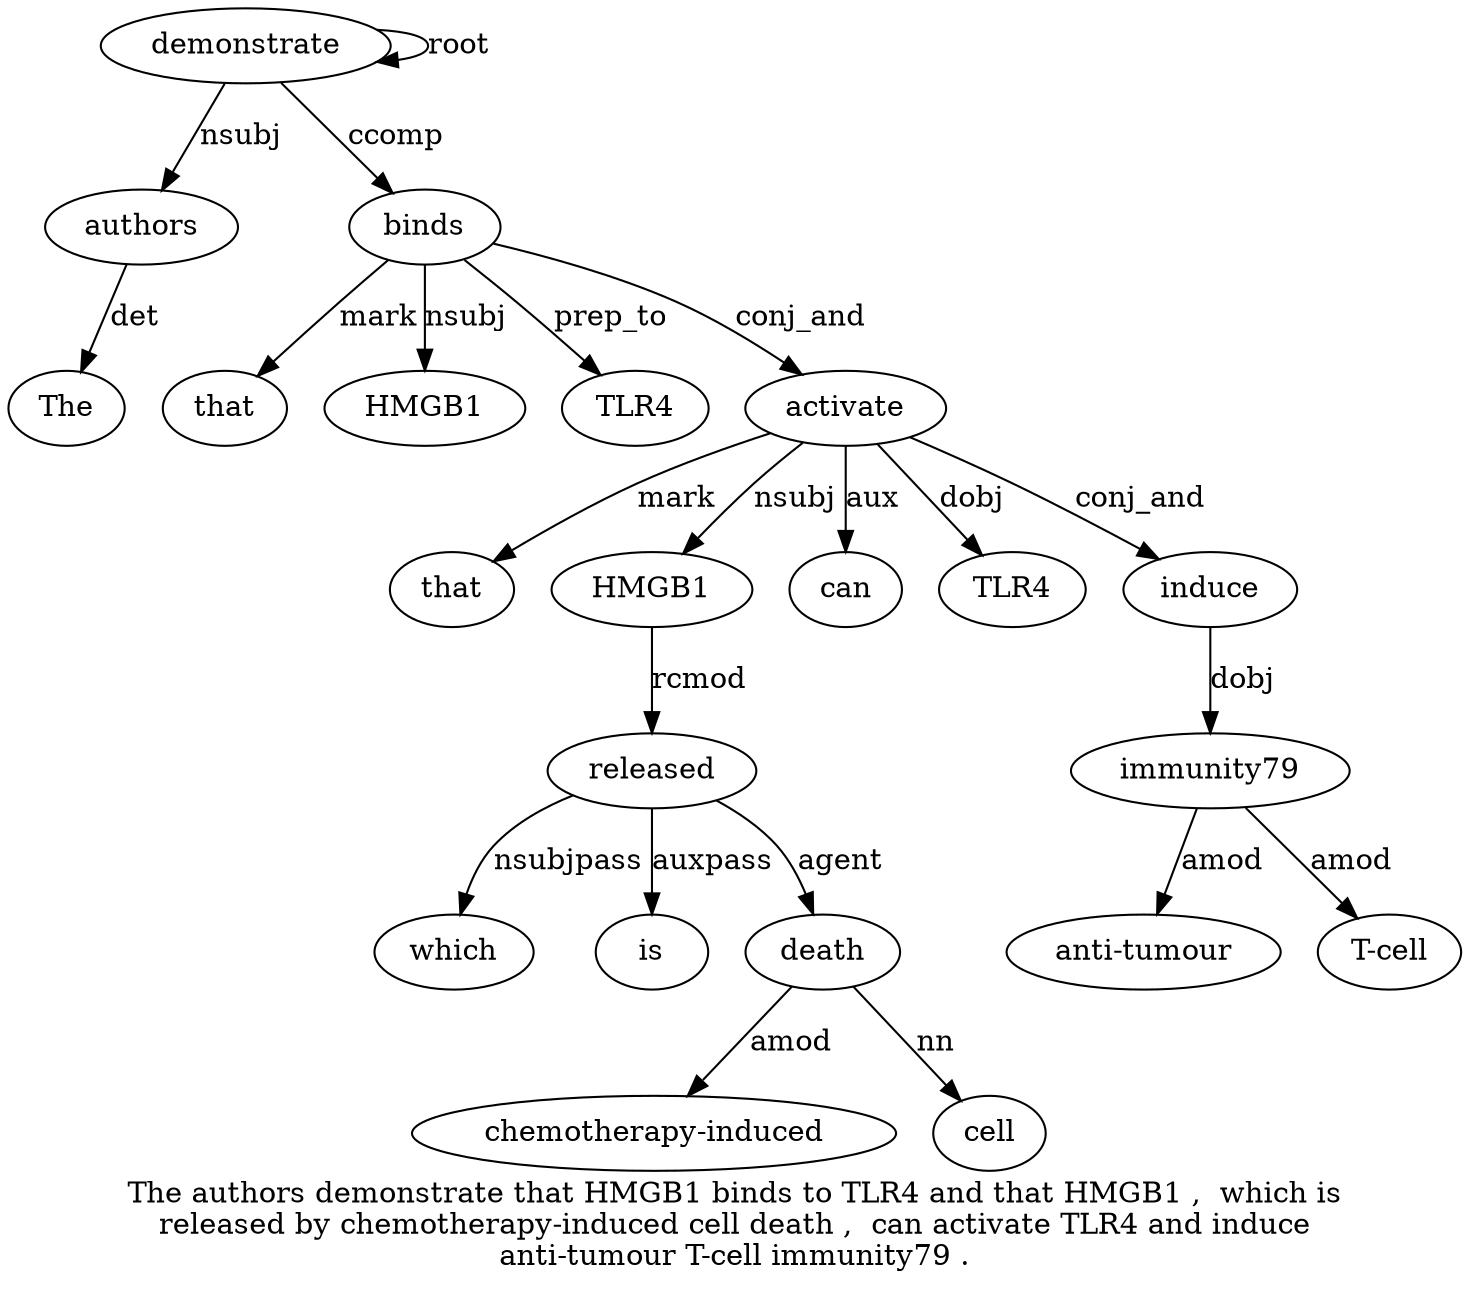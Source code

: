digraph "The authors demonstrate that HMGB1 binds to TLR4 and that HMGB1 ,  which is released by chemotherapy-induced cell death ,  can activate TLR4 and induce anti-tumour T-cell immunity79 ." {
label="The authors demonstrate that HMGB1 binds to TLR4 and that HMGB1 ,  which is
released by chemotherapy-induced cell death ,  can activate TLR4 and induce
anti-tumour T-cell immunity79 .";
authors2 [style=filled, fillcolor=white, label=authors];
The1 [style=filled, fillcolor=white, label=The];
authors2 -> The1  [label=det];
demonstrate3 [style=filled, fillcolor=white, label=demonstrate];
demonstrate3 -> authors2  [label=nsubj];
demonstrate3 -> demonstrate3  [label=root];
binds6 [style=filled, fillcolor=white, label=binds];
that4 [style=filled, fillcolor=white, label=that];
binds6 -> that4  [label=mark];
HMGB15 [style=filled, fillcolor=white, label=HMGB1];
binds6 -> HMGB15  [label=nsubj];
demonstrate3 -> binds6  [label=ccomp];
TLR48 [style=filled, fillcolor=white, label=TLR4];
binds6 -> TLR48  [label=prep_to];
activate22 [style=filled, fillcolor=white, label=activate];
that10 [style=filled, fillcolor=white, label=that];
activate22 -> that10  [label=mark];
HMGB1 [style=filled, fillcolor=white, label=HMGB1];
activate22 -> HMGB1  [label=nsubj];
released15 [style=filled, fillcolor=white, label=released];
which13 [style=filled, fillcolor=white, label=which];
released15 -> which13  [label=nsubjpass];
is14 [style=filled, fillcolor=white, label=is];
released15 -> is14  [label=auxpass];
HMGB1 -> released15  [label=rcmod];
death19 [style=filled, fillcolor=white, label=death];
"chemotherapy-induced17" [style=filled, fillcolor=white, label="chemotherapy-induced"];
death19 -> "chemotherapy-induced17"  [label=amod];
cell18 [style=filled, fillcolor=white, label=cell];
death19 -> cell18  [label=nn];
released15 -> death19  [label=agent];
can21 [style=filled, fillcolor=white, label=can];
activate22 -> can21  [label=aux];
binds6 -> activate22  [label=conj_and];
TLR423 [style=filled, fillcolor=white, label=TLR4];
activate22 -> TLR423  [label=dobj];
induce25 [style=filled, fillcolor=white, label=induce];
activate22 -> induce25  [label=conj_and];
immunity7928 [style=filled, fillcolor=white, label=immunity79];
"anti-tumour26" [style=filled, fillcolor=white, label="anti-tumour"];
immunity7928 -> "anti-tumour26"  [label=amod];
"T-cell27" [style=filled, fillcolor=white, label="T-cell"];
immunity7928 -> "T-cell27"  [label=amod];
induce25 -> immunity7928  [label=dobj];
}
